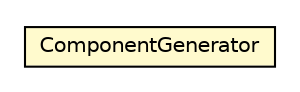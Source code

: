 #!/usr/local/bin/dot
#
# Class diagram 
# Generated by UMLGraph version 5.1 (http://www.umlgraph.org/)
#

digraph G {
	edge [fontname="Helvetica",fontsize=10,labelfontname="Helvetica",labelfontsize=10];
	node [fontname="Helvetica",fontsize=10,shape=plaintext];
	nodesep=0.25;
	ranksep=0.5;
	// org.androidtransfuse.gen.ComponentGenerator
	c105927 [label=<<table title="org.androidtransfuse.gen.ComponentGenerator" border="0" cellborder="1" cellspacing="0" cellpadding="2" port="p" bgcolor="lemonChiffon" href="./ComponentGenerator.html">
		<tr><td><table border="0" cellspacing="0" cellpadding="1">
<tr><td align="center" balign="center"> ComponentGenerator </td></tr>
		</table></td></tr>
		</table>>, fontname="Helvetica", fontcolor="black", fontsize=10.0];
}

